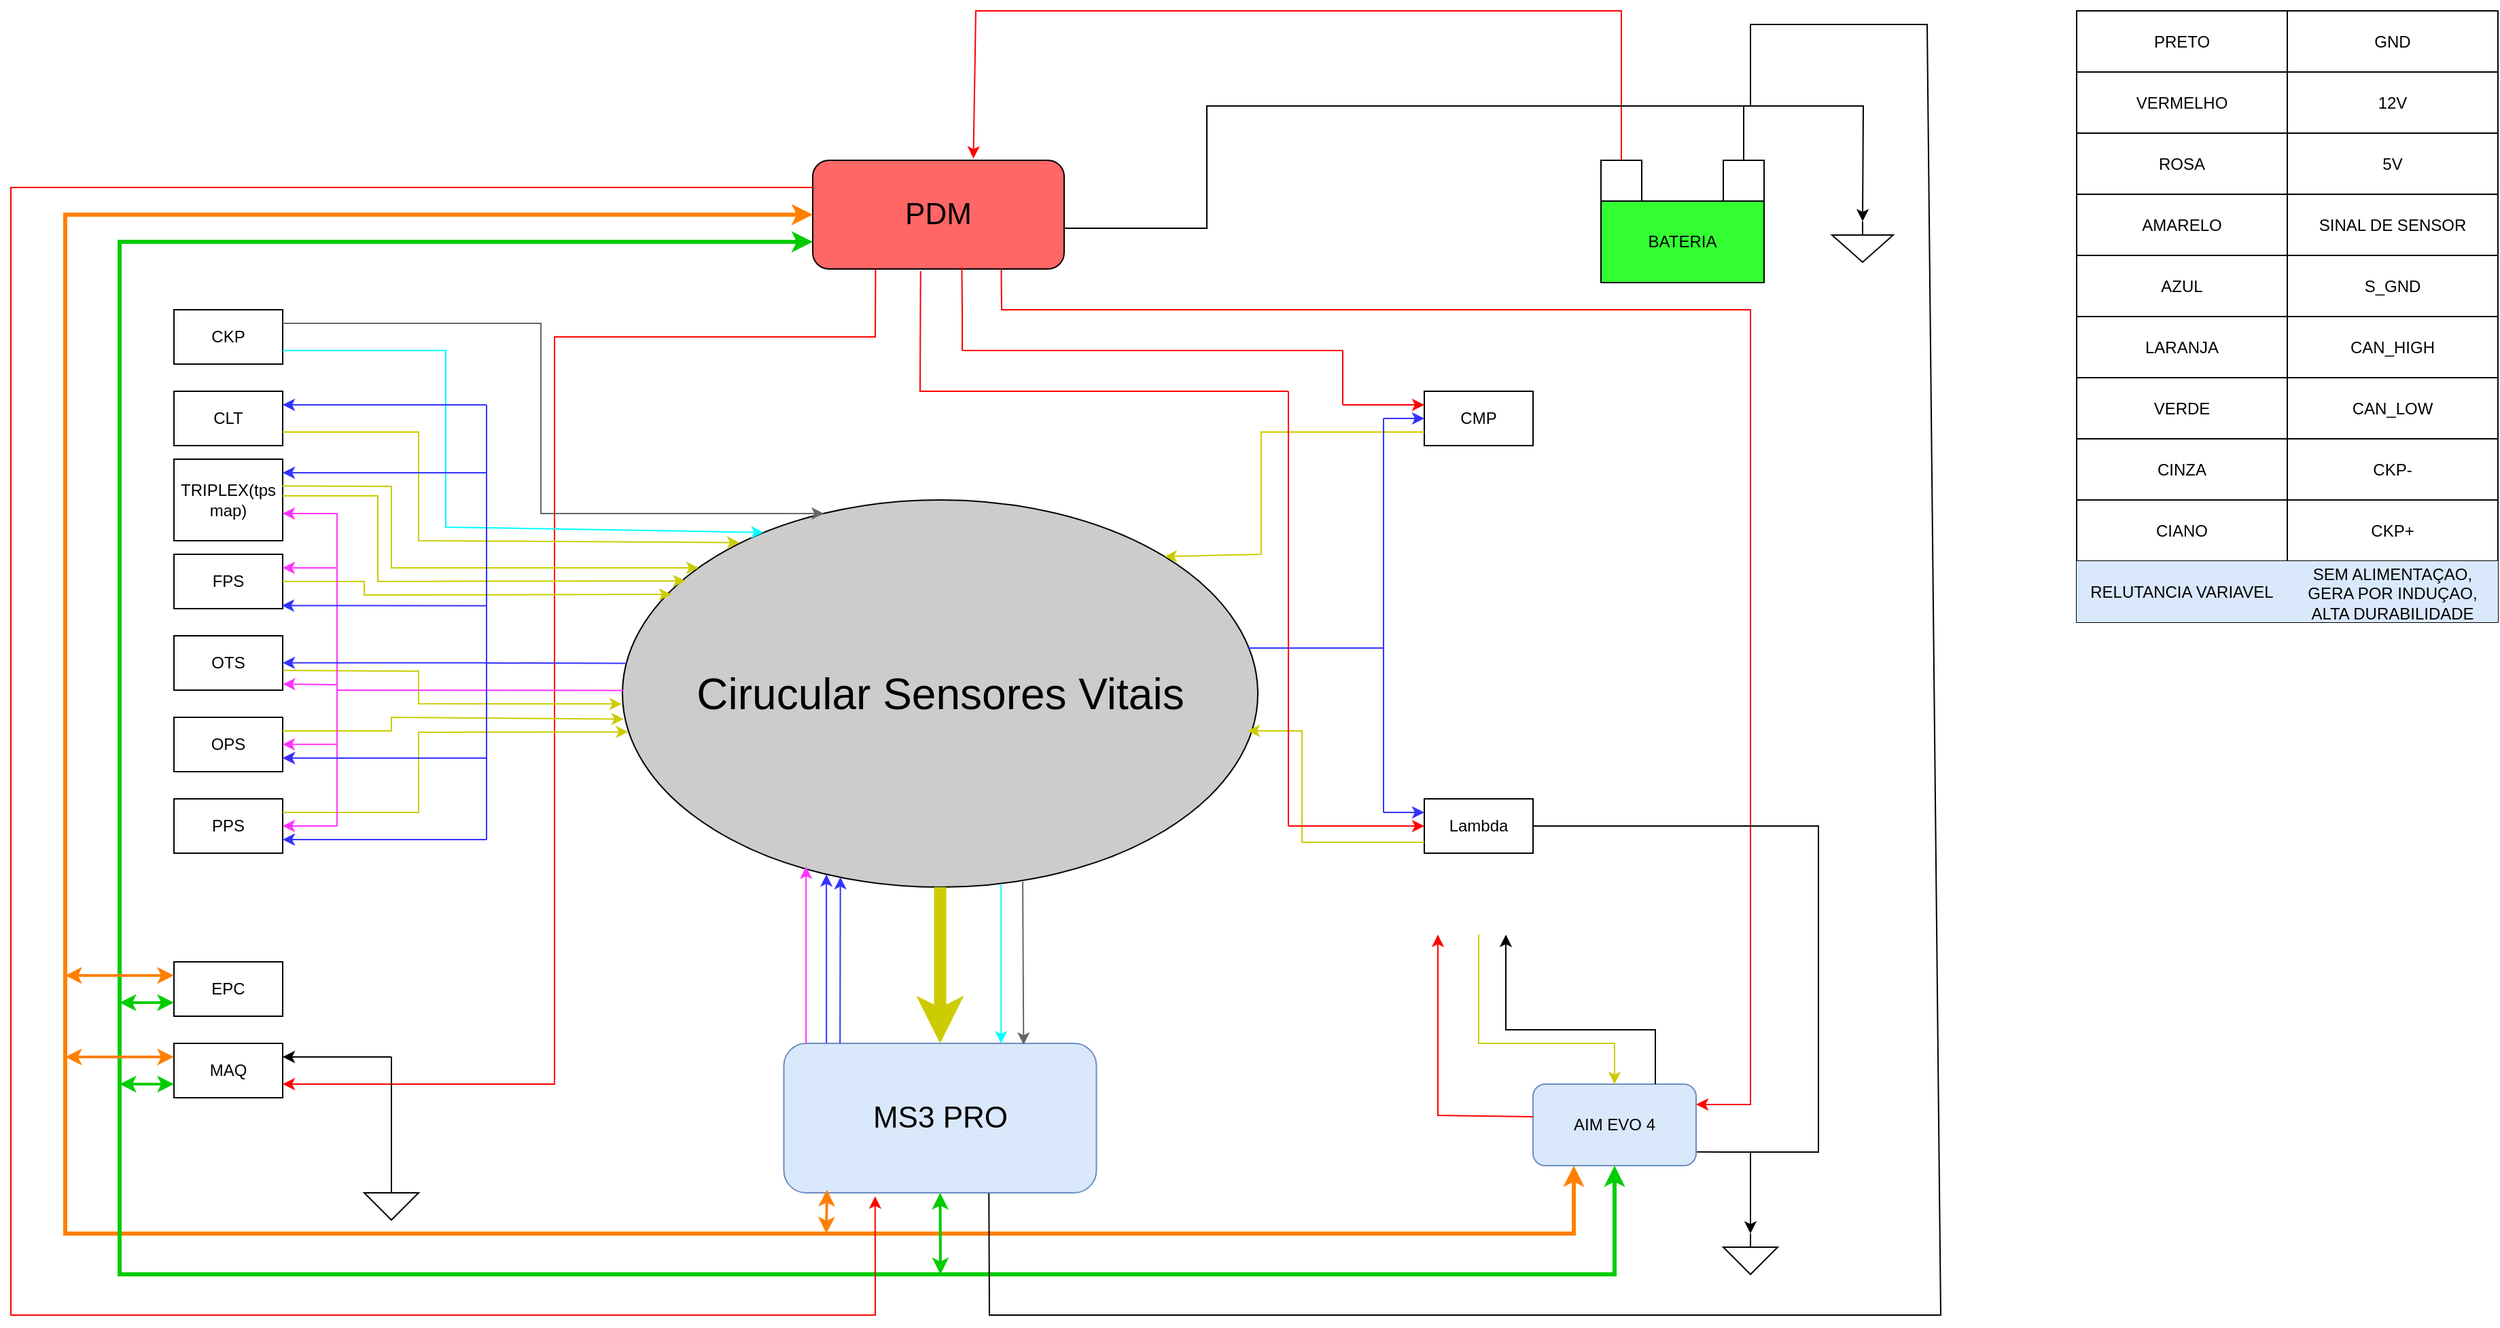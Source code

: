 <mxfile version="24.9.3">
  <diagram name="Page-1" id="f1wMGk_wxyHmaLdVLJDL">
    <mxGraphModel dx="2045" dy="622" grid="1" gridSize="10" guides="1" tooltips="1" connect="1" arrows="1" fold="1" page="1" pageScale="1" pageWidth="850" pageHeight="1100" math="0" shadow="0">
      <root>
        <mxCell id="0" />
        <mxCell id="1" parent="0" />
        <mxCell id="Dd4lVPITV6rcG0dg7MI0-1" value="BATERIA" style="rounded=0;whiteSpace=wrap;html=1;fillColor=#33FF33;" parent="1" vertex="1">
          <mxGeometry x="810" y="220" width="120" height="60" as="geometry" />
        </mxCell>
        <mxCell id="Dd4lVPITV6rcG0dg7MI0-2" value="" style="rounded=0;whiteSpace=wrap;html=1;" parent="1" vertex="1">
          <mxGeometry x="810" y="190" width="30" height="30" as="geometry" />
        </mxCell>
        <mxCell id="Dd4lVPITV6rcG0dg7MI0-3" value="" style="rounded=0;whiteSpace=wrap;html=1;" parent="1" vertex="1">
          <mxGeometry x="900" y="190" width="30" height="30" as="geometry" />
        </mxCell>
        <mxCell id="Dd4lVPITV6rcG0dg7MI0-5" value="" style="endArrow=classic;html=1;rounded=0;entryX=0.5;entryY=0;entryDx=0;entryDy=0;entryPerimeter=0;exitX=0.5;exitY=0;exitDx=0;exitDy=0;" parent="1" source="Dd4lVPITV6rcG0dg7MI0-3" target="Dd4lVPITV6rcG0dg7MI0-6" edge="1">
          <mxGeometry width="50" height="50" relative="1" as="geometry">
            <mxPoint x="700" y="410" as="sourcePoint" />
            <mxPoint x="750" y="360" as="targetPoint" />
            <Array as="points">
              <mxPoint x="915" y="150" />
              <mxPoint x="1003" y="150" />
            </Array>
          </mxGeometry>
        </mxCell>
        <mxCell id="Dd4lVPITV6rcG0dg7MI0-6" value="" style="pointerEvents=1;verticalLabelPosition=bottom;shadow=0;dashed=0;align=center;html=1;verticalAlign=top;shape=mxgraph.electrical.signal_sources.signal_ground;" parent="1" vertex="1">
          <mxGeometry x="980" y="235" width="45" height="30" as="geometry" />
        </mxCell>
        <mxCell id="Dd4lVPITV6rcG0dg7MI0-7" value="&lt;font style=&quot;font-size: 22px;&quot;&gt;PDM&lt;/font&gt;" style="rounded=1;whiteSpace=wrap;html=1;fillColor=#FF6666;" parent="1" vertex="1">
          <mxGeometry x="230" y="190" width="185" height="80" as="geometry" />
        </mxCell>
        <mxCell id="Dd4lVPITV6rcG0dg7MI0-8" value="" style="endArrow=classic;html=1;rounded=0;exitX=0.5;exitY=0;exitDx=0;exitDy=0;entryX=0.639;entryY=-0.016;entryDx=0;entryDy=0;entryPerimeter=0;strokeColor=#FF0000;" parent="1" source="Dd4lVPITV6rcG0dg7MI0-2" target="Dd4lVPITV6rcG0dg7MI0-7" edge="1">
          <mxGeometry width="50" height="50" relative="1" as="geometry">
            <mxPoint x="540" y="280" as="sourcePoint" />
            <mxPoint x="590" y="230" as="targetPoint" />
            <Array as="points">
              <mxPoint x="825" y="80" />
              <mxPoint x="350" y="80" />
            </Array>
          </mxGeometry>
        </mxCell>
        <mxCell id="Dd4lVPITV6rcG0dg7MI0-9" value="AIM EVO 4" style="rounded=1;whiteSpace=wrap;html=1;fillColor=#dae8fc;strokeColor=#6c8ebf;" parent="1" vertex="1">
          <mxGeometry x="760" y="870" width="120" height="60" as="geometry" />
        </mxCell>
        <mxCell id="Dd4lVPITV6rcG0dg7MI0-10" value="&lt;font style=&quot;font-size: 22px;&quot;&gt;MS3 PRO&lt;/font&gt;" style="rounded=1;whiteSpace=wrap;html=1;fillColor=#dae8fc;strokeColor=#6c8ebf;" parent="1" vertex="1">
          <mxGeometry x="208.75" y="840" width="230" height="110" as="geometry" />
        </mxCell>
        <mxCell id="Dd4lVPITV6rcG0dg7MI0-11" value="&lt;font style=&quot;font-size: 32px;&quot;&gt;Cirucular Sensores Vitais&lt;/font&gt;" style="ellipse;whiteSpace=wrap;html=1;fillColor=#CCCCCC;" parent="1" vertex="1">
          <mxGeometry x="90" y="440" width="467.5" height="285" as="geometry" />
        </mxCell>
        <mxCell id="Dd4lVPITV6rcG0dg7MI0-21" value="CKP" style="rounded=0;whiteSpace=wrap;html=1;" parent="1" vertex="1">
          <mxGeometry x="-240" y="300" width="80" height="40" as="geometry" />
        </mxCell>
        <mxCell id="Dd4lVPITV6rcG0dg7MI0-22" value="CLT" style="rounded=0;whiteSpace=wrap;html=1;" parent="1" vertex="1">
          <mxGeometry x="-240" y="360" width="80" height="40" as="geometry" />
        </mxCell>
        <mxCell id="Dd4lVPITV6rcG0dg7MI0-23" value="TRIPLEX(tps map)" style="rounded=0;whiteSpace=wrap;html=1;" parent="1" vertex="1">
          <mxGeometry x="-240" y="410" width="80" height="60" as="geometry" />
        </mxCell>
        <mxCell id="Dd4lVPITV6rcG0dg7MI0-24" value="FPS" style="rounded=0;whiteSpace=wrap;html=1;" parent="1" vertex="1">
          <mxGeometry x="-240" y="480" width="80" height="40" as="geometry" />
        </mxCell>
        <mxCell id="Dd4lVPITV6rcG0dg7MI0-25" value="OTS" style="rounded=0;whiteSpace=wrap;html=1;" parent="1" vertex="1">
          <mxGeometry x="-240" y="540" width="80" height="40" as="geometry" />
        </mxCell>
        <mxCell id="Dd4lVPITV6rcG0dg7MI0-26" value="OPS" style="rounded=0;whiteSpace=wrap;html=1;" parent="1" vertex="1">
          <mxGeometry x="-240" y="600" width="80" height="40" as="geometry" />
        </mxCell>
        <mxCell id="Dd4lVPITV6rcG0dg7MI0-27" value="PPS" style="rounded=0;whiteSpace=wrap;html=1;" parent="1" vertex="1">
          <mxGeometry x="-240" y="660" width="80" height="40" as="geometry" />
        </mxCell>
        <mxCell id="Dd4lVPITV6rcG0dg7MI0-30" value="MAQ" style="rounded=0;whiteSpace=wrap;html=1;" parent="1" vertex="1">
          <mxGeometry x="-240" y="840" width="80" height="40" as="geometry" />
        </mxCell>
        <mxCell id="Dd4lVPITV6rcG0dg7MI0-33" value="CMP" style="rounded=0;whiteSpace=wrap;html=1;" parent="1" vertex="1">
          <mxGeometry x="680" y="360" width="80" height="40" as="geometry" />
        </mxCell>
        <mxCell id="Dd4lVPITV6rcG0dg7MI0-38" value="Lambda" style="rounded=0;whiteSpace=wrap;html=1;" parent="1" vertex="1">
          <mxGeometry x="680" y="660" width="80" height="40" as="geometry" />
        </mxCell>
        <mxCell id="Dd4lVPITV6rcG0dg7MI0-40" value="" style="endArrow=classic;html=1;rounded=0;entryX=1;entryY=0.25;entryDx=0;entryDy=0;exitX=0.75;exitY=1;exitDx=0;exitDy=0;strokeColor=#FF0000;" parent="1" source="Dd4lVPITV6rcG0dg7MI0-7" target="Dd4lVPITV6rcG0dg7MI0-9" edge="1">
          <mxGeometry width="50" height="50" relative="1" as="geometry">
            <mxPoint x="470" y="580" as="sourcePoint" />
            <mxPoint x="520" y="530" as="targetPoint" />
            <Array as="points">
              <mxPoint x="369" y="300" />
              <mxPoint x="920" y="300" />
              <mxPoint x="920" y="885" />
            </Array>
          </mxGeometry>
        </mxCell>
        <mxCell id="Dd4lVPITV6rcG0dg7MI0-41" value="" style="endArrow=classic;startArrow=classic;html=1;rounded=0;exitX=0;exitY=0.5;exitDx=0;exitDy=0;entryX=0.25;entryY=1;entryDx=0;entryDy=0;strokeWidth=3;strokeColor=#FF8000;" parent="1" source="Dd4lVPITV6rcG0dg7MI0-7" target="Dd4lVPITV6rcG0dg7MI0-9" edge="1">
          <mxGeometry width="50" height="50" relative="1" as="geometry">
            <mxPoint x="470" y="580" as="sourcePoint" />
            <mxPoint x="520" y="530" as="targetPoint" />
            <Array as="points">
              <mxPoint x="-320" y="230" />
              <mxPoint x="-320" y="980" />
              <mxPoint x="790" y="980" />
            </Array>
          </mxGeometry>
        </mxCell>
        <mxCell id="Dd4lVPITV6rcG0dg7MI0-42" value="" style="endArrow=classic;startArrow=classic;html=1;rounded=0;exitX=0;exitY=0.75;exitDx=0;exitDy=0;entryX=0.5;entryY=1;entryDx=0;entryDy=0;strokeColor=#00CC00;strokeWidth=3;" parent="1" source="Dd4lVPITV6rcG0dg7MI0-7" target="Dd4lVPITV6rcG0dg7MI0-9" edge="1">
          <mxGeometry width="50" height="50" relative="1" as="geometry">
            <mxPoint x="470" y="580" as="sourcePoint" />
            <mxPoint x="520" y="530" as="targetPoint" />
            <Array as="points">
              <mxPoint x="-280" y="250" />
              <mxPoint x="-280" y="1010" />
              <mxPoint x="820" y="1010" />
            </Array>
          </mxGeometry>
        </mxCell>
        <mxCell id="Dd4lVPITV6rcG0dg7MI0-43" value="" style="endArrow=classic;startArrow=classic;html=1;rounded=0;entryX=0.138;entryY=0.98;entryDx=0;entryDy=0;entryPerimeter=0;strokeWidth=2;strokeColor=#FF8000;" parent="1" target="Dd4lVPITV6rcG0dg7MI0-10" edge="1">
          <mxGeometry width="50" height="50" relative="1" as="geometry">
            <mxPoint x="240" y="980" as="sourcePoint" />
            <mxPoint x="450" y="780" as="targetPoint" />
          </mxGeometry>
        </mxCell>
        <mxCell id="Dd4lVPITV6rcG0dg7MI0-44" value="" style="endArrow=classic;startArrow=classic;html=1;rounded=0;exitX=0.5;exitY=1;exitDx=0;exitDy=0;strokeColor=#00CC00;strokeWidth=2;" parent="1" source="Dd4lVPITV6rcG0dg7MI0-10" edge="1">
          <mxGeometry width="50" height="50" relative="1" as="geometry">
            <mxPoint x="400" y="830" as="sourcePoint" />
            <mxPoint x="324" y="1010" as="targetPoint" />
          </mxGeometry>
        </mxCell>
        <mxCell id="Dd4lVPITV6rcG0dg7MI0-47" value="" style="endArrow=classic;startArrow=classic;html=1;rounded=0;strokeWidth=2;entryX=0;entryY=0.75;entryDx=0;entryDy=0;strokeColor=#00CC00;" parent="1" edge="1">
          <mxGeometry width="50" height="50" relative="1" as="geometry">
            <mxPoint x="-280" y="870" as="sourcePoint" />
            <mxPoint x="-240" y="870" as="targetPoint" />
            <Array as="points" />
          </mxGeometry>
        </mxCell>
        <mxCell id="Dd4lVPITV6rcG0dg7MI0-48" value="" style="endArrow=classic;startArrow=classic;html=1;rounded=0;entryX=0;entryY=0.25;entryDx=0;entryDy=0;strokeWidth=2;strokeColor=#FF8000;" parent="1" edge="1">
          <mxGeometry width="50" height="50" relative="1" as="geometry">
            <mxPoint x="-320" y="850" as="sourcePoint" />
            <mxPoint x="-240" y="850" as="targetPoint" />
            <Array as="points" />
          </mxGeometry>
        </mxCell>
        <mxCell id="Dd4lVPITV6rcG0dg7MI0-49" value="" style="pointerEvents=1;verticalLabelPosition=bottom;shadow=0;dashed=0;align=center;html=1;verticalAlign=top;shape=mxgraph.electrical.signal_sources.signal_ground;" parent="1" vertex="1">
          <mxGeometry x="-100" y="940" width="40" height="30" as="geometry" />
        </mxCell>
        <mxCell id="Dd4lVPITV6rcG0dg7MI0-52" value="" style="endArrow=classic;html=1;rounded=0;entryX=1;entryY=0.25;entryDx=0;entryDy=0;" parent="1" target="Dd4lVPITV6rcG0dg7MI0-30" edge="1">
          <mxGeometry width="50" height="50" relative="1" as="geometry">
            <mxPoint x="-80" y="850" as="sourcePoint" />
            <mxPoint x="-70" y="810" as="targetPoint" />
          </mxGeometry>
        </mxCell>
        <mxCell id="Dd4lVPITV6rcG0dg7MI0-54" value="" style="endArrow=classic;html=1;rounded=0;exitX=0.25;exitY=1;exitDx=0;exitDy=0;entryX=1;entryY=0.75;entryDx=0;entryDy=0;strokeColor=#FF0000;" parent="1" source="Dd4lVPITV6rcG0dg7MI0-7" target="Dd4lVPITV6rcG0dg7MI0-30" edge="1">
          <mxGeometry width="50" height="50" relative="1" as="geometry">
            <mxPoint x="-260" y="450" as="sourcePoint" />
            <mxPoint x="-210" y="400" as="targetPoint" />
            <Array as="points">
              <mxPoint x="276" y="320" />
              <mxPoint x="40" y="320" />
              <mxPoint x="40" y="870" />
            </Array>
          </mxGeometry>
        </mxCell>
        <mxCell id="Dd4lVPITV6rcG0dg7MI0-61" value="" style="endArrow=classic;html=1;rounded=0;exitX=1;exitY=0.25;exitDx=0;exitDy=0;entryX=0.009;entryY=0.599;entryDx=0;entryDy=0;entryPerimeter=0;strokeColor=#CCCC00;" parent="1" source="Dd4lVPITV6rcG0dg7MI0-27" target="Dd4lVPITV6rcG0dg7MI0-11" edge="1">
          <mxGeometry width="50" height="50" relative="1" as="geometry">
            <mxPoint x="-20" y="790" as="sourcePoint" />
            <mxPoint x="30" y="740" as="targetPoint" />
            <Array as="points">
              <mxPoint x="-60" y="670" />
              <mxPoint x="-60" y="611" />
            </Array>
          </mxGeometry>
        </mxCell>
        <mxCell id="Dd4lVPITV6rcG0dg7MI0-62" value="" style="endArrow=classic;html=1;rounded=0;exitX=1;exitY=0.25;exitDx=0;exitDy=0;entryX=0.002;entryY=0.566;entryDx=0;entryDy=0;entryPerimeter=0;strokeColor=#CCCC00;" parent="1" source="Dd4lVPITV6rcG0dg7MI0-26" target="Dd4lVPITV6rcG0dg7MI0-11" edge="1">
          <mxGeometry width="50" height="50" relative="1" as="geometry">
            <mxPoint x="-60" y="730" as="sourcePoint" />
            <mxPoint x="-10" y="680" as="targetPoint" />
            <Array as="points">
              <mxPoint x="-80" y="610" />
              <mxPoint x="-80" y="600" />
            </Array>
          </mxGeometry>
        </mxCell>
        <mxCell id="Dd4lVPITV6rcG0dg7MI0-63" value="" style="endArrow=classic;html=1;rounded=0;entryX=-0.001;entryY=0.527;entryDx=0;entryDy=0;entryPerimeter=0;exitX=1.003;exitY=0.639;exitDx=0;exitDy=0;strokeColor=#CCCC00;exitPerimeter=0;" parent="1" source="Dd4lVPITV6rcG0dg7MI0-25" target="Dd4lVPITV6rcG0dg7MI0-11" edge="1">
          <mxGeometry width="50" height="50" relative="1" as="geometry">
            <mxPoint x="-60" y="730" as="sourcePoint" />
            <mxPoint x="-10" y="680" as="targetPoint" />
            <Array as="points">
              <mxPoint x="-60" y="566" />
              <mxPoint x="-60" y="590" />
            </Array>
          </mxGeometry>
        </mxCell>
        <mxCell id="Dd4lVPITV6rcG0dg7MI0-64" value="" style="endArrow=classic;html=1;rounded=0;exitX=1;exitY=0.5;exitDx=0;exitDy=0;entryX=0.077;entryY=0.244;entryDx=0;entryDy=0;entryPerimeter=0;strokeColor=#CCCC00;" parent="1" source="Dd4lVPITV6rcG0dg7MI0-24" target="Dd4lVPITV6rcG0dg7MI0-11" edge="1">
          <mxGeometry width="50" height="50" relative="1" as="geometry">
            <mxPoint x="-60" y="620" as="sourcePoint" />
            <mxPoint x="-10" y="570" as="targetPoint" />
            <Array as="points">
              <mxPoint x="-100" y="500" />
              <mxPoint x="-100" y="510" />
            </Array>
          </mxGeometry>
        </mxCell>
        <mxCell id="Dd4lVPITV6rcG0dg7MI0-65" value="" style="endArrow=classic;html=1;rounded=0;exitX=0.999;exitY=0.45;exitDx=0;exitDy=0;entryX=0.099;entryY=0.209;entryDx=0;entryDy=0;entryPerimeter=0;strokeColor=#CCCC00;exitPerimeter=0;" parent="1" source="Dd4lVPITV6rcG0dg7MI0-23" target="Dd4lVPITV6rcG0dg7MI0-11" edge="1">
          <mxGeometry width="50" height="50" relative="1" as="geometry">
            <mxPoint x="-60" y="570" as="sourcePoint" />
            <mxPoint x="-10" y="520" as="targetPoint" />
            <Array as="points">
              <mxPoint x="-90" y="437" />
              <mxPoint x="-90" y="500" />
            </Array>
          </mxGeometry>
        </mxCell>
        <mxCell id="Dd4lVPITV6rcG0dg7MI0-66" value="" style="endArrow=classic;html=1;rounded=0;exitX=0.995;exitY=0.329;exitDx=0;exitDy=0;entryX=0.099;entryY=0.209;entryDx=0;entryDy=0;entryPerimeter=0;strokeColor=#CCCC00;exitPerimeter=0;" parent="1" source="Dd4lVPITV6rcG0dg7MI0-23" edge="1">
          <mxGeometry width="50" height="50" relative="1" as="geometry">
            <mxPoint x="-150" y="440" as="sourcePoint" />
            <mxPoint x="146" y="490" as="targetPoint" />
            <Array as="points">
              <mxPoint x="-80" y="430" />
              <mxPoint x="-80" y="490" />
            </Array>
          </mxGeometry>
        </mxCell>
        <mxCell id="Dd4lVPITV6rcG0dg7MI0-68" value="" style="endArrow=classic;html=1;rounded=0;exitX=1;exitY=0.75;exitDx=0;exitDy=0;entryX=0.184;entryY=0.11;entryDx=0;entryDy=0;entryPerimeter=0;strokeColor=#CCCC00;" parent="1" source="Dd4lVPITV6rcG0dg7MI0-22" target="Dd4lVPITV6rcG0dg7MI0-11" edge="1">
          <mxGeometry width="50" height="50" relative="1" as="geometry">
            <mxPoint x="-60" y="520" as="sourcePoint" />
            <mxPoint x="-10" y="470" as="targetPoint" />
            <Array as="points">
              <mxPoint x="-60" y="390" />
              <mxPoint x="-60" y="470" />
            </Array>
          </mxGeometry>
        </mxCell>
        <mxCell id="Dd4lVPITV6rcG0dg7MI0-69" value="" style="endArrow=classic;html=1;rounded=0;exitX=1;exitY=0.75;exitDx=0;exitDy=0;entryX=0.222;entryY=0.084;entryDx=0;entryDy=0;entryPerimeter=0;strokeColor=#00FFFF;" parent="1" source="Dd4lVPITV6rcG0dg7MI0-21" target="Dd4lVPITV6rcG0dg7MI0-11" edge="1">
          <mxGeometry width="50" height="50" relative="1" as="geometry">
            <mxPoint x="-60" y="520" as="sourcePoint" />
            <mxPoint x="-10" y="470" as="targetPoint" />
            <Array as="points">
              <mxPoint x="-40" y="330" />
              <mxPoint x="-40" y="460" />
            </Array>
          </mxGeometry>
        </mxCell>
        <mxCell id="f9RRP8ZeH6I90ZZNOrHk-1" value="" style="endArrow=none;html=1;rounded=0;exitX=1;exitY=0.5;exitDx=0;exitDy=0;entryX=1.005;entryY=0.832;entryDx=0;entryDy=0;entryPerimeter=0;" parent="1" source="Dd4lVPITV6rcG0dg7MI0-38" target="Dd4lVPITV6rcG0dg7MI0-9" edge="1">
          <mxGeometry width="50" height="50" relative="1" as="geometry">
            <mxPoint x="290" y="710" as="sourcePoint" />
            <mxPoint x="340" y="660" as="targetPoint" />
            <Array as="points">
              <mxPoint x="970" y="680" />
              <mxPoint x="970" y="920" />
            </Array>
          </mxGeometry>
        </mxCell>
        <mxCell id="f9RRP8ZeH6I90ZZNOrHk-2" value="" style="endArrow=classic;html=1;rounded=0;" parent="1" edge="1">
          <mxGeometry width="50" height="50" relative="1" as="geometry">
            <mxPoint x="920" y="920" as="sourcePoint" />
            <mxPoint x="920" y="980" as="targetPoint" />
          </mxGeometry>
        </mxCell>
        <mxCell id="f9RRP8ZeH6I90ZZNOrHk-3" value="" style="pointerEvents=1;verticalLabelPosition=bottom;shadow=0;dashed=0;align=center;html=1;verticalAlign=top;shape=mxgraph.electrical.signal_sources.signal_ground;" parent="1" vertex="1">
          <mxGeometry x="900" y="980" width="40" height="30" as="geometry" />
        </mxCell>
        <mxCell id="f9RRP8ZeH6I90ZZNOrHk-4" value="" style="endArrow=classic;html=1;rounded=0;exitX=0;exitY=0.75;exitDx=0;exitDy=0;entryX=1;entryY=0;entryDx=0;entryDy=0;strokeColor=#CCCC00;" parent="1" source="Dd4lVPITV6rcG0dg7MI0-33" target="Dd4lVPITV6rcG0dg7MI0-11" edge="1">
          <mxGeometry width="50" height="50" relative="1" as="geometry">
            <mxPoint x="220" y="560" as="sourcePoint" />
            <mxPoint x="270" y="510" as="targetPoint" />
            <Array as="points">
              <mxPoint x="560" y="390" />
              <mxPoint x="560" y="480" />
            </Array>
          </mxGeometry>
        </mxCell>
        <mxCell id="f9RRP8ZeH6I90ZZNOrHk-11" value="" style="endArrow=classic;html=1;rounded=0;exitX=0;exitY=0.75;exitDx=0;exitDy=0;strokeColor=#CCCC00;" parent="1" edge="1">
          <mxGeometry width="50" height="50" relative="1" as="geometry">
            <mxPoint x="680" y="692.0" as="sourcePoint" />
            <mxPoint x="550" y="610" as="targetPoint" />
            <Array as="points">
              <mxPoint x="590" y="692" />
              <mxPoint x="590" y="610" />
            </Array>
          </mxGeometry>
        </mxCell>
        <mxCell id="f9RRP8ZeH6I90ZZNOrHk-12" value="" style="endArrow=classic;html=1;rounded=0;exitX=0;exitY=0.25;exitDx=0;exitDy=0;entryX=0.292;entryY=1.024;entryDx=0;entryDy=0;entryPerimeter=0;strokeColor=#FF0000;" parent="1" source="Dd4lVPITV6rcG0dg7MI0-7" target="Dd4lVPITV6rcG0dg7MI0-10" edge="1">
          <mxGeometry width="50" height="50" relative="1" as="geometry">
            <mxPoint x="110" y="440" as="sourcePoint" />
            <mxPoint x="160" y="390" as="targetPoint" />
            <Array as="points">
              <mxPoint x="-360" y="210" />
              <mxPoint x="-360" y="1040" />
              <mxPoint x="276" y="1040" />
            </Array>
          </mxGeometry>
        </mxCell>
        <mxCell id="f9RRP8ZeH6I90ZZNOrHk-13" value="" style="endArrow=classic;html=1;rounded=0;entryX=0.289;entryY=0.947;entryDx=0;entryDy=0;entryPerimeter=0;exitX=0.071;exitY=0;exitDx=0;exitDy=0;exitPerimeter=0;strokeColor=#FF33FF;" parent="1" source="Dd4lVPITV6rcG0dg7MI0-10" target="Dd4lVPITV6rcG0dg7MI0-11" edge="1">
          <mxGeometry width="50" height="50" relative="1" as="geometry">
            <mxPoint x="250" y="840" as="sourcePoint" />
            <mxPoint x="300" y="790" as="targetPoint" />
          </mxGeometry>
        </mxCell>
        <mxCell id="f9RRP8ZeH6I90ZZNOrHk-14" value="" style="endArrow=classic;html=1;rounded=0;entryX=0.321;entryY=0.967;entryDx=0;entryDy=0;entryPerimeter=0;strokeColor=#3333FF;" parent="1" target="Dd4lVPITV6rcG0dg7MI0-11" edge="1">
          <mxGeometry width="50" height="50" relative="1" as="geometry">
            <mxPoint x="240.11" y="840" as="sourcePoint" />
            <mxPoint x="240" y="720" as="targetPoint" />
          </mxGeometry>
        </mxCell>
        <mxCell id="f9RRP8ZeH6I90ZZNOrHk-15" value="" style="endArrow=classic;html=1;rounded=0;entryX=0.343;entryY=0.974;entryDx=0;entryDy=0;entryPerimeter=0;strokeColor=#3333FF;" parent="1" target="Dd4lVPITV6rcG0dg7MI0-11" edge="1">
          <mxGeometry width="50" height="50" relative="1" as="geometry">
            <mxPoint x="250.11" y="840" as="sourcePoint" />
            <mxPoint x="250" y="720" as="targetPoint" />
          </mxGeometry>
        </mxCell>
        <mxCell id="f9RRP8ZeH6I90ZZNOrHk-16" value="" style="endArrow=none;html=1;rounded=0;exitX=0.002;exitY=0.492;exitDx=0;exitDy=0;exitPerimeter=0;strokeColor=#FF33FF;" parent="1" source="Dd4lVPITV6rcG0dg7MI0-11" edge="1">
          <mxGeometry width="50" height="50" relative="1" as="geometry">
            <mxPoint x="88" y="580" as="sourcePoint" />
            <mxPoint x="-120" y="580" as="targetPoint" />
          </mxGeometry>
        </mxCell>
        <mxCell id="f9RRP8ZeH6I90ZZNOrHk-17" value="" style="endArrow=none;html=1;rounded=0;strokeColor=#FF33FF;" parent="1" edge="1">
          <mxGeometry width="50" height="50" relative="1" as="geometry">
            <mxPoint x="-120" y="680" as="sourcePoint" />
            <mxPoint x="-120" y="450" as="targetPoint" />
          </mxGeometry>
        </mxCell>
        <mxCell id="f9RRP8ZeH6I90ZZNOrHk-18" value="" style="endArrow=classic;html=1;rounded=0;entryX=1;entryY=0.5;entryDx=0;entryDy=0;strokeColor=#FF33FF;" parent="1" target="Dd4lVPITV6rcG0dg7MI0-27" edge="1">
          <mxGeometry width="50" height="50" relative="1" as="geometry">
            <mxPoint x="-120" y="680" as="sourcePoint" />
            <mxPoint x="-20" y="550" as="targetPoint" />
          </mxGeometry>
        </mxCell>
        <mxCell id="f9RRP8ZeH6I90ZZNOrHk-19" value="" style="endArrow=classic;html=1;rounded=0;entryX=1;entryY=0.75;entryDx=0;entryDy=0;strokeColor=#FF33FF;" parent="1" edge="1">
          <mxGeometry width="50" height="50" relative="1" as="geometry">
            <mxPoint x="-120" y="630" as="sourcePoint" />
            <mxPoint x="-160" y="630" as="targetPoint" />
          </mxGeometry>
        </mxCell>
        <mxCell id="f9RRP8ZeH6I90ZZNOrHk-20" value="" style="endArrow=classic;html=1;rounded=0;entryX=1.003;entryY=0.889;entryDx=0;entryDy=0;strokeColor=#FF33FF;entryPerimeter=0;" parent="1" target="Dd4lVPITV6rcG0dg7MI0-25" edge="1">
          <mxGeometry width="50" height="50" relative="1" as="geometry">
            <mxPoint x="-120" y="576" as="sourcePoint" />
            <mxPoint x="-160" y="579.39" as="targetPoint" />
          </mxGeometry>
        </mxCell>
        <mxCell id="f9RRP8ZeH6I90ZZNOrHk-21" value="" style="endArrow=classic;html=1;rounded=0;entryX=1;entryY=0.75;entryDx=0;entryDy=0;strokeColor=#FF33FF;" parent="1" edge="1">
          <mxGeometry width="50" height="50" relative="1" as="geometry">
            <mxPoint x="-120" y="490" as="sourcePoint" />
            <mxPoint x="-160" y="490" as="targetPoint" />
          </mxGeometry>
        </mxCell>
        <mxCell id="f9RRP8ZeH6I90ZZNOrHk-22" value="" style="endArrow=classic;html=1;rounded=0;entryX=1;entryY=0.75;entryDx=0;entryDy=0;strokeColor=#FF33FF;" parent="1" edge="1">
          <mxGeometry width="50" height="50" relative="1" as="geometry">
            <mxPoint x="-120" y="450" as="sourcePoint" />
            <mxPoint x="-160" y="450" as="targetPoint" />
          </mxGeometry>
        </mxCell>
        <mxCell id="f9RRP8ZeH6I90ZZNOrHk-23" value="" style="endArrow=none;html=1;rounded=0;exitX=0.005;exitY=0.422;exitDx=0;exitDy=0;exitPerimeter=0;strokeColor=#3333FF;" parent="1" source="Dd4lVPITV6rcG0dg7MI0-11" edge="1">
          <mxGeometry width="50" height="50" relative="1" as="geometry">
            <mxPoint x="230" y="680" as="sourcePoint" />
            <mxPoint x="-10" y="560" as="targetPoint" />
          </mxGeometry>
        </mxCell>
        <mxCell id="f9RRP8ZeH6I90ZZNOrHk-24" value="" style="endArrow=none;html=1;rounded=0;strokeColor=#3333FF;" parent="1" edge="1">
          <mxGeometry width="50" height="50" relative="1" as="geometry">
            <mxPoint x="-10" y="690" as="sourcePoint" />
            <mxPoint x="-10" y="370" as="targetPoint" />
          </mxGeometry>
        </mxCell>
        <mxCell id="f9RRP8ZeH6I90ZZNOrHk-25" value="" style="endArrow=classic;html=1;rounded=0;entryX=1;entryY=0.75;entryDx=0;entryDy=0;strokeColor=#3333FF;" parent="1" target="Dd4lVPITV6rcG0dg7MI0-27" edge="1">
          <mxGeometry width="50" height="50" relative="1" as="geometry">
            <mxPoint x="-10" y="690" as="sourcePoint" />
            <mxPoint x="-10" y="670" as="targetPoint" />
          </mxGeometry>
        </mxCell>
        <mxCell id="f9RRP8ZeH6I90ZZNOrHk-26" value="" style="endArrow=classic;html=1;rounded=0;entryX=1;entryY=0.75;entryDx=0;entryDy=0;strokeColor=#3333FF;" parent="1" edge="1">
          <mxGeometry width="50" height="50" relative="1" as="geometry">
            <mxPoint x="-10" y="630" as="sourcePoint" />
            <mxPoint x="-160" y="630" as="targetPoint" />
          </mxGeometry>
        </mxCell>
        <mxCell id="f9RRP8ZeH6I90ZZNOrHk-27" value="" style="endArrow=classic;html=1;rounded=0;entryX=1.003;entryY=0.889;entryDx=0;entryDy=0;strokeColor=#FF33FF;entryPerimeter=0;" parent="1" edge="1">
          <mxGeometry width="50" height="50" relative="1" as="geometry">
            <mxPoint x="-120" y="619.9" as="sourcePoint" />
            <mxPoint x="-160" y="619.9" as="targetPoint" />
          </mxGeometry>
        </mxCell>
        <mxCell id="f9RRP8ZeH6I90ZZNOrHk-28" value="" style="endArrow=classic;html=1;rounded=0;entryX=1;entryY=0.75;entryDx=0;entryDy=0;strokeColor=#3333FF;" parent="1" edge="1">
          <mxGeometry width="50" height="50" relative="1" as="geometry">
            <mxPoint x="-10" y="559.9" as="sourcePoint" />
            <mxPoint x="-160" y="559.9" as="targetPoint" />
          </mxGeometry>
        </mxCell>
        <mxCell id="f9RRP8ZeH6I90ZZNOrHk-29" value="" style="endArrow=classic;html=1;rounded=0;entryX=0.993;entryY=0.943;entryDx=0;entryDy=0;strokeColor=#3333FF;entryPerimeter=0;" parent="1" target="Dd4lVPITV6rcG0dg7MI0-24" edge="1">
          <mxGeometry width="50" height="50" relative="1" as="geometry">
            <mxPoint x="-10.16" y="517.84" as="sourcePoint" />
            <mxPoint x="-160.0" y="520" as="targetPoint" />
          </mxGeometry>
        </mxCell>
        <mxCell id="f9RRP8ZeH6I90ZZNOrHk-30" value="" style="endArrow=classic;html=1;rounded=0;entryX=1;entryY=0.75;entryDx=0;entryDy=0;strokeColor=#3333FF;" parent="1" edge="1">
          <mxGeometry width="50" height="50" relative="1" as="geometry">
            <mxPoint x="-10" y="420.0" as="sourcePoint" />
            <mxPoint x="-160" y="420.0" as="targetPoint" />
          </mxGeometry>
        </mxCell>
        <mxCell id="f9RRP8ZeH6I90ZZNOrHk-31" value="" style="endArrow=classic;html=1;rounded=0;entryX=1;entryY=0.75;entryDx=0;entryDy=0;strokeColor=#3333FF;" parent="1" edge="1">
          <mxGeometry width="50" height="50" relative="1" as="geometry">
            <mxPoint x="-10" y="370.0" as="sourcePoint" />
            <mxPoint x="-160" y="370.0" as="targetPoint" />
          </mxGeometry>
        </mxCell>
        <mxCell id="f9RRP8ZeH6I90ZZNOrHk-32" value="" style="endArrow=none;html=1;rounded=0;strokeColor=#3333FF;" parent="1" edge="1">
          <mxGeometry width="50" height="50" relative="1" as="geometry">
            <mxPoint x="650" y="549" as="sourcePoint" />
            <mxPoint x="550" y="549" as="targetPoint" />
          </mxGeometry>
        </mxCell>
        <mxCell id="f9RRP8ZeH6I90ZZNOrHk-33" value="" style="endArrow=none;html=1;rounded=0;strokeColor=#3333FF;" parent="1" edge="1">
          <mxGeometry width="50" height="50" relative="1" as="geometry">
            <mxPoint x="650" y="670" as="sourcePoint" />
            <mxPoint x="650" y="380" as="targetPoint" />
          </mxGeometry>
        </mxCell>
        <mxCell id="f9RRP8ZeH6I90ZZNOrHk-34" value="" style="endArrow=classic;html=1;rounded=0;entryX=0;entryY=0.5;entryDx=0;entryDy=0;strokeColor=#3333FF;" parent="1" target="Dd4lVPITV6rcG0dg7MI0-33" edge="1">
          <mxGeometry width="50" height="50" relative="1" as="geometry">
            <mxPoint x="650" y="380" as="sourcePoint" />
            <mxPoint x="750" y="510" as="targetPoint" />
          </mxGeometry>
        </mxCell>
        <mxCell id="f9RRP8ZeH6I90ZZNOrHk-39" value="" style="endArrow=classic;html=1;rounded=0;entryX=0;entryY=0.5;entryDx=0;entryDy=0;strokeColor=#3333FF;" parent="1" edge="1">
          <mxGeometry width="50" height="50" relative="1" as="geometry">
            <mxPoint x="650" y="670" as="sourcePoint" />
            <mxPoint x="680" y="670" as="targetPoint" />
          </mxGeometry>
        </mxCell>
        <mxCell id="f9RRP8ZeH6I90ZZNOrHk-42" value="" style="endArrow=none;html=1;rounded=0;exitX=0.593;exitY=0.984;exitDx=0;exitDy=0;exitPerimeter=0;strokeColor=#FF0000;" parent="1" source="Dd4lVPITV6rcG0dg7MI0-7" edge="1">
          <mxGeometry width="50" height="50" relative="1" as="geometry">
            <mxPoint x="510" y="390" as="sourcePoint" />
            <mxPoint x="340" y="330" as="targetPoint" />
            <Array as="points">
              <mxPoint x="340" y="300" />
            </Array>
          </mxGeometry>
        </mxCell>
        <mxCell id="f9RRP8ZeH6I90ZZNOrHk-43" value="" style="endArrow=none;html=1;rounded=0;strokeColor=#FF0000;" parent="1" edge="1">
          <mxGeometry width="50" height="50" relative="1" as="geometry">
            <mxPoint x="340" y="330" as="sourcePoint" />
            <mxPoint x="620" y="330" as="targetPoint" />
          </mxGeometry>
        </mxCell>
        <mxCell id="f9RRP8ZeH6I90ZZNOrHk-44" value="" style="endArrow=none;html=1;rounded=0;strokeColor=#FF0000;" parent="1" edge="1">
          <mxGeometry width="50" height="50" relative="1" as="geometry">
            <mxPoint x="620" y="370" as="sourcePoint" />
            <mxPoint x="620" y="330" as="targetPoint" />
          </mxGeometry>
        </mxCell>
        <mxCell id="f9RRP8ZeH6I90ZZNOrHk-49" value="" style="endArrow=classic;html=1;rounded=0;entryX=0;entryY=0.5;entryDx=0;entryDy=0;strokeColor=#FF0000;" parent="1" edge="1">
          <mxGeometry width="50" height="50" relative="1" as="geometry">
            <mxPoint x="620" y="370" as="sourcePoint" />
            <mxPoint x="680" y="370" as="targetPoint" />
          </mxGeometry>
        </mxCell>
        <mxCell id="f9RRP8ZeH6I90ZZNOrHk-53" value="" style="endArrow=none;html=1;rounded=0;exitX=0.429;exitY=1.021;exitDx=0;exitDy=0;exitPerimeter=0;strokeColor=#FF0000;" parent="1" source="Dd4lVPITV6rcG0dg7MI0-7" edge="1">
          <mxGeometry width="50" height="50" relative="1" as="geometry">
            <mxPoint x="550" y="410" as="sourcePoint" />
            <mxPoint x="580" y="360" as="targetPoint" />
            <Array as="points">
              <mxPoint x="309" y="360" />
            </Array>
          </mxGeometry>
        </mxCell>
        <mxCell id="f9RRP8ZeH6I90ZZNOrHk-54" value="" style="endArrow=none;html=1;rounded=0;strokeColor=#FF0000;" parent="1" edge="1">
          <mxGeometry width="50" height="50" relative="1" as="geometry">
            <mxPoint x="580" y="680" as="sourcePoint" />
            <mxPoint x="580" y="360" as="targetPoint" />
          </mxGeometry>
        </mxCell>
        <mxCell id="f9RRP8ZeH6I90ZZNOrHk-55" value="" style="endArrow=classic;html=1;rounded=0;entryX=0;entryY=0.5;entryDx=0;entryDy=0;strokeColor=#FF0000;" parent="1" target="Dd4lVPITV6rcG0dg7MI0-38" edge="1">
          <mxGeometry width="50" height="50" relative="1" as="geometry">
            <mxPoint x="580" y="680" as="sourcePoint" />
            <mxPoint x="670" y="680" as="targetPoint" />
          </mxGeometry>
        </mxCell>
        <mxCell id="f9RRP8ZeH6I90ZZNOrHk-56" value="" style="endArrow=classic;html=1;rounded=0;exitX=0.75;exitY=0;exitDx=0;exitDy=0;entryX=0.75;entryY=1;entryDx=0;entryDy=0;strokeColor=#000000;" parent="1" source="Dd4lVPITV6rcG0dg7MI0-9" edge="1">
          <mxGeometry width="50" height="50" relative="1" as="geometry">
            <mxPoint x="500" y="830" as="sourcePoint" />
            <mxPoint x="740" y="760" as="targetPoint" />
            <Array as="points">
              <mxPoint x="850" y="830" />
              <mxPoint x="740" y="830" />
            </Array>
          </mxGeometry>
        </mxCell>
        <mxCell id="f9RRP8ZeH6I90ZZNOrHk-58" value="" style="endArrow=classic;html=1;rounded=0;entryX=0.5;entryY=0;entryDx=0;entryDy=0;exitX=0.5;exitY=1;exitDx=0;exitDy=0;strokeColor=#CCCC00;" parent="1" target="Dd4lVPITV6rcG0dg7MI0-9" edge="1">
          <mxGeometry width="50" height="50" relative="1" as="geometry">
            <mxPoint x="720" y="760" as="sourcePoint" />
            <mxPoint x="550" y="780" as="targetPoint" />
            <Array as="points">
              <mxPoint x="720" y="840" />
              <mxPoint x="820" y="840" />
            </Array>
          </mxGeometry>
        </mxCell>
        <mxCell id="f9RRP8ZeH6I90ZZNOrHk-59" value="" style="endArrow=classic;html=1;rounded=0;strokeColor=#FF0000;" parent="1" edge="1">
          <mxGeometry width="50" height="50" relative="1" as="geometry">
            <mxPoint x="760" y="894" as="sourcePoint" />
            <mxPoint x="690" y="760" as="targetPoint" />
            <Array as="points">
              <mxPoint x="690" y="893" />
            </Array>
          </mxGeometry>
        </mxCell>
        <mxCell id="f9RRP8ZeH6I90ZZNOrHk-61" value="" style="endArrow=classic;html=1;rounded=0;exitX=0.5;exitY=1;exitDx=0;exitDy=0;entryX=0.5;entryY=0;entryDx=0;entryDy=0;strokeWidth=9;strokeColor=#CCCC00;" parent="1" source="Dd4lVPITV6rcG0dg7MI0-11" target="Dd4lVPITV6rcG0dg7MI0-10" edge="1">
          <mxGeometry width="50" height="50" relative="1" as="geometry">
            <mxPoint x="370" y="650" as="sourcePoint" />
            <mxPoint x="420" y="600" as="targetPoint" />
          </mxGeometry>
        </mxCell>
        <mxCell id="f9RRP8ZeH6I90ZZNOrHk-62" value="" style="endArrow=classic;html=1;rounded=0;exitX=1;exitY=0.25;exitDx=0;exitDy=0;entryX=0.317;entryY=0.035;entryDx=0;entryDy=0;entryPerimeter=0;strokeColor=#666666;" parent="1" source="Dd4lVPITV6rcG0dg7MI0-21" target="Dd4lVPITV6rcG0dg7MI0-11" edge="1">
          <mxGeometry width="50" height="50" relative="1" as="geometry">
            <mxPoint x="130" y="510" as="sourcePoint" />
            <mxPoint x="210" y="430" as="targetPoint" />
            <Array as="points">
              <mxPoint x="30" y="310" />
              <mxPoint x="30" y="450" />
            </Array>
          </mxGeometry>
        </mxCell>
        <mxCell id="f9RRP8ZeH6I90ZZNOrHk-64" value="" style="shape=table;startSize=0;container=1;collapsible=0;childLayout=tableLayout;" parent="1" vertex="1">
          <mxGeometry x="1160" y="80" width="310" height="450" as="geometry" />
        </mxCell>
        <mxCell id="f9RRP8ZeH6I90ZZNOrHk-65" value="" style="shape=tableRow;horizontal=0;startSize=0;swimlaneHead=0;swimlaneBody=0;strokeColor=inherit;top=0;left=0;bottom=0;right=0;collapsible=0;dropTarget=0;fillColor=none;points=[[0,0.5],[1,0.5]];portConstraint=eastwest;" parent="f9RRP8ZeH6I90ZZNOrHk-64" vertex="1">
          <mxGeometry width="310" height="45" as="geometry" />
        </mxCell>
        <mxCell id="f9RRP8ZeH6I90ZZNOrHk-66" value="PRETO" style="shape=partialRectangle;html=1;whiteSpace=wrap;connectable=0;strokeColor=inherit;overflow=hidden;fillColor=none;top=0;left=0;bottom=0;right=0;pointerEvents=1;" parent="f9RRP8ZeH6I90ZZNOrHk-65" vertex="1">
          <mxGeometry width="155" height="45" as="geometry">
            <mxRectangle width="155" height="45" as="alternateBounds" />
          </mxGeometry>
        </mxCell>
        <mxCell id="f9RRP8ZeH6I90ZZNOrHk-67" value="GND" style="shape=partialRectangle;html=1;whiteSpace=wrap;connectable=0;strokeColor=inherit;overflow=hidden;fillColor=none;top=0;left=0;bottom=0;right=0;pointerEvents=1;" parent="f9RRP8ZeH6I90ZZNOrHk-65" vertex="1">
          <mxGeometry x="155" width="155" height="45" as="geometry">
            <mxRectangle width="155" height="45" as="alternateBounds" />
          </mxGeometry>
        </mxCell>
        <mxCell id="f9RRP8ZeH6I90ZZNOrHk-68" value="" style="shape=tableRow;horizontal=0;startSize=0;swimlaneHead=0;swimlaneBody=0;strokeColor=inherit;top=0;left=0;bottom=0;right=0;collapsible=0;dropTarget=0;fillColor=none;points=[[0,0.5],[1,0.5]];portConstraint=eastwest;" parent="f9RRP8ZeH6I90ZZNOrHk-64" vertex="1">
          <mxGeometry y="45" width="310" height="45" as="geometry" />
        </mxCell>
        <mxCell id="f9RRP8ZeH6I90ZZNOrHk-69" value="VERMELHO" style="shape=partialRectangle;html=1;whiteSpace=wrap;connectable=0;strokeColor=inherit;overflow=hidden;fillColor=none;top=0;left=0;bottom=0;right=0;pointerEvents=1;" parent="f9RRP8ZeH6I90ZZNOrHk-68" vertex="1">
          <mxGeometry width="155" height="45" as="geometry">
            <mxRectangle width="155" height="45" as="alternateBounds" />
          </mxGeometry>
        </mxCell>
        <mxCell id="f9RRP8ZeH6I90ZZNOrHk-70" value="12V" style="shape=partialRectangle;html=1;whiteSpace=wrap;connectable=0;strokeColor=inherit;overflow=hidden;fillColor=none;top=0;left=0;bottom=0;right=0;pointerEvents=1;" parent="f9RRP8ZeH6I90ZZNOrHk-68" vertex="1">
          <mxGeometry x="155" width="155" height="45" as="geometry">
            <mxRectangle width="155" height="45" as="alternateBounds" />
          </mxGeometry>
        </mxCell>
        <mxCell id="f9RRP8ZeH6I90ZZNOrHk-71" value="" style="shape=tableRow;horizontal=0;startSize=0;swimlaneHead=0;swimlaneBody=0;strokeColor=inherit;top=0;left=0;bottom=0;right=0;collapsible=0;dropTarget=0;fillColor=none;points=[[0,0.5],[1,0.5]];portConstraint=eastwest;" parent="f9RRP8ZeH6I90ZZNOrHk-64" vertex="1">
          <mxGeometry y="90" width="310" height="45" as="geometry" />
        </mxCell>
        <mxCell id="f9RRP8ZeH6I90ZZNOrHk-72" value="ROSA" style="shape=partialRectangle;html=1;whiteSpace=wrap;connectable=0;strokeColor=inherit;overflow=hidden;fillColor=none;top=0;left=0;bottom=0;right=0;pointerEvents=1;" parent="f9RRP8ZeH6I90ZZNOrHk-71" vertex="1">
          <mxGeometry width="155" height="45" as="geometry">
            <mxRectangle width="155" height="45" as="alternateBounds" />
          </mxGeometry>
        </mxCell>
        <mxCell id="f9RRP8ZeH6I90ZZNOrHk-73" value="5V" style="shape=partialRectangle;html=1;whiteSpace=wrap;connectable=0;strokeColor=inherit;overflow=hidden;fillColor=none;top=0;left=0;bottom=0;right=0;pointerEvents=1;" parent="f9RRP8ZeH6I90ZZNOrHk-71" vertex="1">
          <mxGeometry x="155" width="155" height="45" as="geometry">
            <mxRectangle width="155" height="45" as="alternateBounds" />
          </mxGeometry>
        </mxCell>
        <mxCell id="f9RRP8ZeH6I90ZZNOrHk-74" value="" style="shape=tableRow;horizontal=0;startSize=0;swimlaneHead=0;swimlaneBody=0;strokeColor=inherit;top=0;left=0;bottom=0;right=0;collapsible=0;dropTarget=0;fillColor=none;points=[[0,0.5],[1,0.5]];portConstraint=eastwest;" parent="f9RRP8ZeH6I90ZZNOrHk-64" vertex="1">
          <mxGeometry y="135" width="310" height="45" as="geometry" />
        </mxCell>
        <mxCell id="f9RRP8ZeH6I90ZZNOrHk-75" value="AMARELO" style="shape=partialRectangle;html=1;whiteSpace=wrap;connectable=0;strokeColor=inherit;overflow=hidden;fillColor=none;top=0;left=0;bottom=0;right=0;pointerEvents=1;" parent="f9RRP8ZeH6I90ZZNOrHk-74" vertex="1">
          <mxGeometry width="155" height="45" as="geometry">
            <mxRectangle width="155" height="45" as="alternateBounds" />
          </mxGeometry>
        </mxCell>
        <mxCell id="f9RRP8ZeH6I90ZZNOrHk-76" value="SINAL DE SENSOR" style="shape=partialRectangle;html=1;whiteSpace=wrap;connectable=0;strokeColor=inherit;overflow=hidden;fillColor=none;top=0;left=0;bottom=0;right=0;pointerEvents=1;" parent="f9RRP8ZeH6I90ZZNOrHk-74" vertex="1">
          <mxGeometry x="155" width="155" height="45" as="geometry">
            <mxRectangle width="155" height="45" as="alternateBounds" />
          </mxGeometry>
        </mxCell>
        <mxCell id="f9RRP8ZeH6I90ZZNOrHk-77" value="" style="shape=tableRow;horizontal=0;startSize=0;swimlaneHead=0;swimlaneBody=0;strokeColor=inherit;top=0;left=0;bottom=0;right=0;collapsible=0;dropTarget=0;fillColor=none;points=[[0,0.5],[1,0.5]];portConstraint=eastwest;" parent="f9RRP8ZeH6I90ZZNOrHk-64" vertex="1">
          <mxGeometry y="180" width="310" height="45" as="geometry" />
        </mxCell>
        <mxCell id="f9RRP8ZeH6I90ZZNOrHk-78" value="AZUL" style="shape=partialRectangle;html=1;whiteSpace=wrap;connectable=0;strokeColor=inherit;overflow=hidden;fillColor=none;top=0;left=0;bottom=0;right=0;pointerEvents=1;" parent="f9RRP8ZeH6I90ZZNOrHk-77" vertex="1">
          <mxGeometry width="155" height="45" as="geometry">
            <mxRectangle width="155" height="45" as="alternateBounds" />
          </mxGeometry>
        </mxCell>
        <mxCell id="f9RRP8ZeH6I90ZZNOrHk-79" value="S_GND" style="shape=partialRectangle;html=1;whiteSpace=wrap;connectable=0;strokeColor=inherit;overflow=hidden;fillColor=none;top=0;left=0;bottom=0;right=0;pointerEvents=1;" parent="f9RRP8ZeH6I90ZZNOrHk-77" vertex="1">
          <mxGeometry x="155" width="155" height="45" as="geometry">
            <mxRectangle width="155" height="45" as="alternateBounds" />
          </mxGeometry>
        </mxCell>
        <mxCell id="f9RRP8ZeH6I90ZZNOrHk-80" value="" style="shape=tableRow;horizontal=0;startSize=0;swimlaneHead=0;swimlaneBody=0;strokeColor=inherit;top=0;left=0;bottom=0;right=0;collapsible=0;dropTarget=0;fillColor=none;points=[[0,0.5],[1,0.5]];portConstraint=eastwest;" parent="f9RRP8ZeH6I90ZZNOrHk-64" vertex="1">
          <mxGeometry y="225" width="310" height="45" as="geometry" />
        </mxCell>
        <mxCell id="f9RRP8ZeH6I90ZZNOrHk-81" value="LARANJA" style="shape=partialRectangle;html=1;whiteSpace=wrap;connectable=0;strokeColor=inherit;overflow=hidden;fillColor=none;top=0;left=0;bottom=0;right=0;pointerEvents=1;" parent="f9RRP8ZeH6I90ZZNOrHk-80" vertex="1">
          <mxGeometry width="155" height="45" as="geometry">
            <mxRectangle width="155" height="45" as="alternateBounds" />
          </mxGeometry>
        </mxCell>
        <mxCell id="f9RRP8ZeH6I90ZZNOrHk-82" value="CAN_HIGH" style="shape=partialRectangle;html=1;whiteSpace=wrap;connectable=0;strokeColor=inherit;overflow=hidden;fillColor=none;top=0;left=0;bottom=0;right=0;pointerEvents=1;" parent="f9RRP8ZeH6I90ZZNOrHk-80" vertex="1">
          <mxGeometry x="155" width="155" height="45" as="geometry">
            <mxRectangle width="155" height="45" as="alternateBounds" />
          </mxGeometry>
        </mxCell>
        <mxCell id="f9RRP8ZeH6I90ZZNOrHk-83" value="" style="shape=tableRow;horizontal=0;startSize=0;swimlaneHead=0;swimlaneBody=0;strokeColor=inherit;top=0;left=0;bottom=0;right=0;collapsible=0;dropTarget=0;fillColor=none;points=[[0,0.5],[1,0.5]];portConstraint=eastwest;" parent="f9RRP8ZeH6I90ZZNOrHk-64" vertex="1">
          <mxGeometry y="270" width="310" height="45" as="geometry" />
        </mxCell>
        <mxCell id="f9RRP8ZeH6I90ZZNOrHk-84" value="VERDE" style="shape=partialRectangle;html=1;whiteSpace=wrap;connectable=0;strokeColor=inherit;overflow=hidden;fillColor=none;top=0;left=0;bottom=0;right=0;pointerEvents=1;" parent="f9RRP8ZeH6I90ZZNOrHk-83" vertex="1">
          <mxGeometry width="155" height="45" as="geometry">
            <mxRectangle width="155" height="45" as="alternateBounds" />
          </mxGeometry>
        </mxCell>
        <mxCell id="f9RRP8ZeH6I90ZZNOrHk-85" value="CAN_LOW" style="shape=partialRectangle;html=1;whiteSpace=wrap;connectable=0;strokeColor=inherit;overflow=hidden;fillColor=none;top=0;left=0;bottom=0;right=0;pointerEvents=1;" parent="f9RRP8ZeH6I90ZZNOrHk-83" vertex="1">
          <mxGeometry x="155" width="155" height="45" as="geometry">
            <mxRectangle width="155" height="45" as="alternateBounds" />
          </mxGeometry>
        </mxCell>
        <mxCell id="f9RRP8ZeH6I90ZZNOrHk-86" value="" style="shape=tableRow;horizontal=0;startSize=0;swimlaneHead=0;swimlaneBody=0;strokeColor=inherit;top=0;left=0;bottom=0;right=0;collapsible=0;dropTarget=0;fillColor=none;points=[[0,0.5],[1,0.5]];portConstraint=eastwest;" parent="f9RRP8ZeH6I90ZZNOrHk-64" vertex="1">
          <mxGeometry y="315" width="310" height="45" as="geometry" />
        </mxCell>
        <mxCell id="f9RRP8ZeH6I90ZZNOrHk-87" value="CINZA" style="shape=partialRectangle;html=1;whiteSpace=wrap;connectable=0;strokeColor=inherit;overflow=hidden;fillColor=none;top=0;left=0;bottom=0;right=0;pointerEvents=1;" parent="f9RRP8ZeH6I90ZZNOrHk-86" vertex="1">
          <mxGeometry width="155" height="45" as="geometry">
            <mxRectangle width="155" height="45" as="alternateBounds" />
          </mxGeometry>
        </mxCell>
        <mxCell id="f9RRP8ZeH6I90ZZNOrHk-88" value="CKP-" style="shape=partialRectangle;html=1;whiteSpace=wrap;connectable=0;strokeColor=inherit;overflow=hidden;fillColor=none;top=0;left=0;bottom=0;right=0;pointerEvents=1;" parent="f9RRP8ZeH6I90ZZNOrHk-86" vertex="1">
          <mxGeometry x="155" width="155" height="45" as="geometry">
            <mxRectangle width="155" height="45" as="alternateBounds" />
          </mxGeometry>
        </mxCell>
        <mxCell id="f9RRP8ZeH6I90ZZNOrHk-89" value="" style="shape=tableRow;horizontal=0;startSize=0;swimlaneHead=0;swimlaneBody=0;strokeColor=inherit;top=0;left=0;bottom=0;right=0;collapsible=0;dropTarget=0;fillColor=none;points=[[0,0.5],[1,0.5]];portConstraint=eastwest;" parent="f9RRP8ZeH6I90ZZNOrHk-64" vertex="1">
          <mxGeometry y="360" width="310" height="45" as="geometry" />
        </mxCell>
        <mxCell id="f9RRP8ZeH6I90ZZNOrHk-90" value="CIANO" style="shape=partialRectangle;html=1;whiteSpace=wrap;connectable=0;strokeColor=inherit;overflow=hidden;fillColor=none;top=0;left=0;bottom=0;right=0;pointerEvents=1;" parent="f9RRP8ZeH6I90ZZNOrHk-89" vertex="1">
          <mxGeometry width="155" height="45" as="geometry">
            <mxRectangle width="155" height="45" as="alternateBounds" />
          </mxGeometry>
        </mxCell>
        <mxCell id="f9RRP8ZeH6I90ZZNOrHk-91" value="CKP+" style="shape=partialRectangle;html=1;whiteSpace=wrap;connectable=0;strokeColor=inherit;overflow=hidden;fillColor=none;top=0;left=0;bottom=0;right=0;pointerEvents=1;" parent="f9RRP8ZeH6I90ZZNOrHk-89" vertex="1">
          <mxGeometry x="155" width="155" height="45" as="geometry">
            <mxRectangle width="155" height="45" as="alternateBounds" />
          </mxGeometry>
        </mxCell>
        <mxCell id="f9RRP8ZeH6I90ZZNOrHk-104" style="shape=tableRow;horizontal=0;startSize=0;swimlaneHead=0;swimlaneBody=0;strokeColor=inherit;top=0;left=0;bottom=0;right=0;collapsible=0;dropTarget=0;fillColor=none;points=[[0,0.5],[1,0.5]];portConstraint=eastwest;" parent="f9RRP8ZeH6I90ZZNOrHk-64" vertex="1">
          <mxGeometry y="405" width="310" height="45" as="geometry" />
        </mxCell>
        <mxCell id="f9RRP8ZeH6I90ZZNOrHk-105" value="RELUTANCIA VARIAVEL" style="shape=partialRectangle;html=1;whiteSpace=wrap;connectable=0;strokeColor=#6c8ebf;overflow=hidden;fillColor=#dae8fc;top=0;left=0;bottom=0;right=0;pointerEvents=1;" parent="f9RRP8ZeH6I90ZZNOrHk-104" vertex="1">
          <mxGeometry width="155" height="45" as="geometry">
            <mxRectangle width="155" height="45" as="alternateBounds" />
          </mxGeometry>
        </mxCell>
        <mxCell id="f9RRP8ZeH6I90ZZNOrHk-106" value="SEM ALIMENTAÇAO, GERA POR INDUÇAO, ALTA DURABILIDADE" style="shape=partialRectangle;html=1;whiteSpace=wrap;connectable=0;strokeColor=#6c8ebf;overflow=hidden;fillColor=#dae8fc;top=0;left=0;bottom=0;right=0;pointerEvents=1;" parent="f9RRP8ZeH6I90ZZNOrHk-104" vertex="1">
          <mxGeometry x="155" width="155" height="45" as="geometry">
            <mxRectangle width="155" height="45" as="alternateBounds" />
          </mxGeometry>
        </mxCell>
        <mxCell id="f9RRP8ZeH6I90ZZNOrHk-107" value="" style="endArrow=classic;html=1;rounded=0;exitX=0.596;exitY=0.994;exitDx=0;exitDy=0;exitPerimeter=0;entryX=0.695;entryY=0;entryDx=0;entryDy=0;entryPerimeter=0;strokeColor=#00FFFF;" parent="1" source="Dd4lVPITV6rcG0dg7MI0-11" target="Dd4lVPITV6rcG0dg7MI0-10" edge="1">
          <mxGeometry width="50" height="50" relative="1" as="geometry">
            <mxPoint x="200" y="720" as="sourcePoint" />
            <mxPoint x="250" y="670" as="targetPoint" />
          </mxGeometry>
        </mxCell>
        <mxCell id="f9RRP8ZeH6I90ZZNOrHk-108" value="" style="endArrow=classic;html=1;rounded=0;exitX=0.63;exitY=0.986;exitDx=0;exitDy=0;exitPerimeter=0;entryX=0.767;entryY=0.009;entryDx=0;entryDy=0;entryPerimeter=0;strokeColor=#666666;" parent="1" source="Dd4lVPITV6rcG0dg7MI0-11" target="Dd4lVPITV6rcG0dg7MI0-10" edge="1">
          <mxGeometry width="50" height="50" relative="1" as="geometry">
            <mxPoint x="379" y="720" as="sourcePoint" />
            <mxPoint x="379" y="837" as="targetPoint" />
          </mxGeometry>
        </mxCell>
        <mxCell id="f9RRP8ZeH6I90ZZNOrHk-109" value="" style="endArrow=none;html=1;rounded=0;exitX=0.656;exitY=1.002;exitDx=0;exitDy=0;exitPerimeter=0;" parent="1" source="Dd4lVPITV6rcG0dg7MI0-10" edge="1">
          <mxGeometry width="50" height="50" relative="1" as="geometry">
            <mxPoint x="350" y="940" as="sourcePoint" />
            <mxPoint x="920" y="150" as="targetPoint" />
            <Array as="points">
              <mxPoint x="360" y="1040" />
              <mxPoint x="1060" y="1040" />
              <mxPoint x="1050" y="90" />
              <mxPoint x="920" y="90" />
            </Array>
          </mxGeometry>
        </mxCell>
        <mxCell id="f9RRP8ZeH6I90ZZNOrHk-110" value="" style="endArrow=none;html=1;rounded=0;" parent="1" edge="1">
          <mxGeometry width="50" height="50" relative="1" as="geometry">
            <mxPoint x="415" y="240" as="sourcePoint" />
            <mxPoint x="920" y="150" as="targetPoint" />
            <Array as="points">
              <mxPoint x="520" y="240" />
              <mxPoint x="520" y="150" />
            </Array>
          </mxGeometry>
        </mxCell>
        <mxCell id="BlX_RY-2Irji_awNwt1t-1" value="" style="endArrow=none;html=1;rounded=0;exitX=0.5;exitY=0;exitDx=0;exitDy=0;exitPerimeter=0;" edge="1" parent="1" source="Dd4lVPITV6rcG0dg7MI0-49">
          <mxGeometry width="50" height="50" relative="1" as="geometry">
            <mxPoint x="-130" y="840" as="sourcePoint" />
            <mxPoint x="-80" y="850" as="targetPoint" />
          </mxGeometry>
        </mxCell>
        <mxCell id="BlX_RY-2Irji_awNwt1t-2" value="EPC" style="rounded=0;whiteSpace=wrap;html=1;" vertex="1" parent="1">
          <mxGeometry x="-240" y="780" width="80" height="40" as="geometry" />
        </mxCell>
        <mxCell id="BlX_RY-2Irji_awNwt1t-4" value="" style="endArrow=classic;startArrow=classic;html=1;rounded=0;strokeWidth=2;entryX=0;entryY=0.75;entryDx=0;entryDy=0;strokeColor=#00CC00;" edge="1" parent="1">
          <mxGeometry width="50" height="50" relative="1" as="geometry">
            <mxPoint x="-280" y="810" as="sourcePoint" />
            <mxPoint x="-240" y="810" as="targetPoint" />
            <Array as="points" />
          </mxGeometry>
        </mxCell>
        <mxCell id="BlX_RY-2Irji_awNwt1t-5" value="" style="endArrow=classic;startArrow=classic;html=1;rounded=0;entryX=0;entryY=0.25;entryDx=0;entryDy=0;strokeWidth=2;strokeColor=#FF8000;" edge="1" parent="1">
          <mxGeometry width="50" height="50" relative="1" as="geometry">
            <mxPoint x="-320" y="790" as="sourcePoint" />
            <mxPoint x="-240" y="790" as="targetPoint" />
            <Array as="points" />
          </mxGeometry>
        </mxCell>
      </root>
    </mxGraphModel>
  </diagram>
</mxfile>
